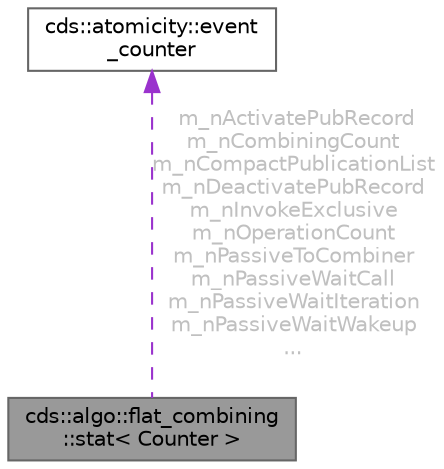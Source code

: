 digraph "cds::algo::flat_combining::stat&lt; Counter &gt;"
{
 // LATEX_PDF_SIZE
  bgcolor="transparent";
  edge [fontname=Helvetica,fontsize=10,labelfontname=Helvetica,labelfontsize=10];
  node [fontname=Helvetica,fontsize=10,shape=box,height=0.2,width=0.4];
  Node1 [id="Node000001",label="cds::algo::flat_combining\l::stat\< Counter \>",height=0.2,width=0.4,color="gray40", fillcolor="grey60", style="filled", fontcolor="black",tooltip="Flat combining internal statistics"];
  Node2 -> Node1 [id="edge1_Node000001_Node000002",dir="back",color="darkorchid3",style="dashed",tooltip=" ",label=" m_nActivatePubRecord\nm_nCombiningCount\nm_nCompactPublicationList\nm_nDeactivatePubRecord\nm_nInvokeExclusive\nm_nOperationCount\nm_nPassiveToCombiner\nm_nPassiveWaitCall\nm_nPassiveWaitIteration\nm_nPassiveWaitWakeup\n...",fontcolor="grey" ];
  Node2 [id="Node000002",label="cds::atomicity::event\l_counter",height=0.2,width=0.4,color="gray40", fillcolor="white", style="filled",URL="$classcds_1_1atomicity_1_1event__counter.html",tooltip="Atomic event counter."];
}
